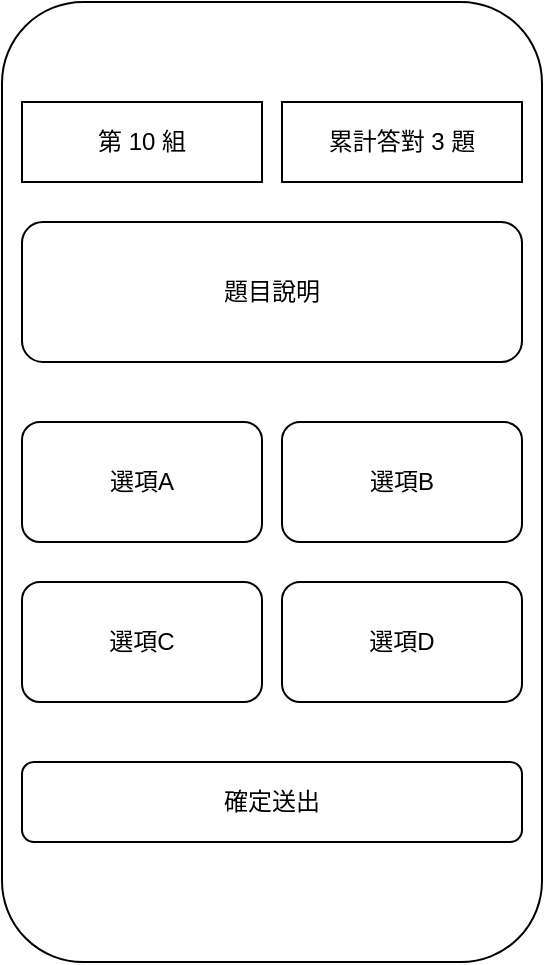 <mxfile version="24.7.16">
  <diagram name="Page-1" id="vkvv5IGA4HaKURk6fVq4">
    <mxGraphModel dx="1026" dy="489" grid="1" gridSize="10" guides="1" tooltips="1" connect="1" arrows="1" fold="1" page="1" pageScale="1" pageWidth="850" pageHeight="1100" math="0" shadow="0">
      <root>
        <mxCell id="0" />
        <mxCell id="1" parent="0" />
        <mxCell id="KOoP0P97bHBccaXeeXU_-4" value="" style="rounded=1;whiteSpace=wrap;html=1;" vertex="1" parent="1">
          <mxGeometry x="250" y="360" width="270" height="480" as="geometry" />
        </mxCell>
        <mxCell id="KOoP0P97bHBccaXeeXU_-5" value="題目說明" style="rounded=1;whiteSpace=wrap;html=1;" vertex="1" parent="1">
          <mxGeometry x="260" y="470" width="250" height="70" as="geometry" />
        </mxCell>
        <mxCell id="KOoP0P97bHBccaXeeXU_-6" value="選項A" style="rounded=1;whiteSpace=wrap;html=1;" vertex="1" parent="1">
          <mxGeometry x="260" y="570" width="120" height="60" as="geometry" />
        </mxCell>
        <mxCell id="KOoP0P97bHBccaXeeXU_-7" value="選項C" style="rounded=1;whiteSpace=wrap;html=1;" vertex="1" parent="1">
          <mxGeometry x="260" y="650" width="120" height="60" as="geometry" />
        </mxCell>
        <mxCell id="KOoP0P97bHBccaXeeXU_-8" value="選項B" style="rounded=1;whiteSpace=wrap;html=1;" vertex="1" parent="1">
          <mxGeometry x="390" y="570" width="120" height="60" as="geometry" />
        </mxCell>
        <mxCell id="KOoP0P97bHBccaXeeXU_-9" value="選項D" style="rounded=1;whiteSpace=wrap;html=1;" vertex="1" parent="1">
          <mxGeometry x="390" y="650" width="120" height="60" as="geometry" />
        </mxCell>
        <mxCell id="KOoP0P97bHBccaXeeXU_-10" value="確定送出" style="rounded=1;whiteSpace=wrap;html=1;" vertex="1" parent="1">
          <mxGeometry x="260" y="740" width="250" height="40" as="geometry" />
        </mxCell>
        <mxCell id="KOoP0P97bHBccaXeeXU_-11" value="第 10 組" style="rounded=0;whiteSpace=wrap;html=1;" vertex="1" parent="1">
          <mxGeometry x="260" y="410" width="120" height="40" as="geometry" />
        </mxCell>
        <mxCell id="KOoP0P97bHBccaXeeXU_-12" value="累計答對 3 題" style="rounded=0;whiteSpace=wrap;html=1;" vertex="1" parent="1">
          <mxGeometry x="390" y="410" width="120" height="40" as="geometry" />
        </mxCell>
      </root>
    </mxGraphModel>
  </diagram>
</mxfile>
